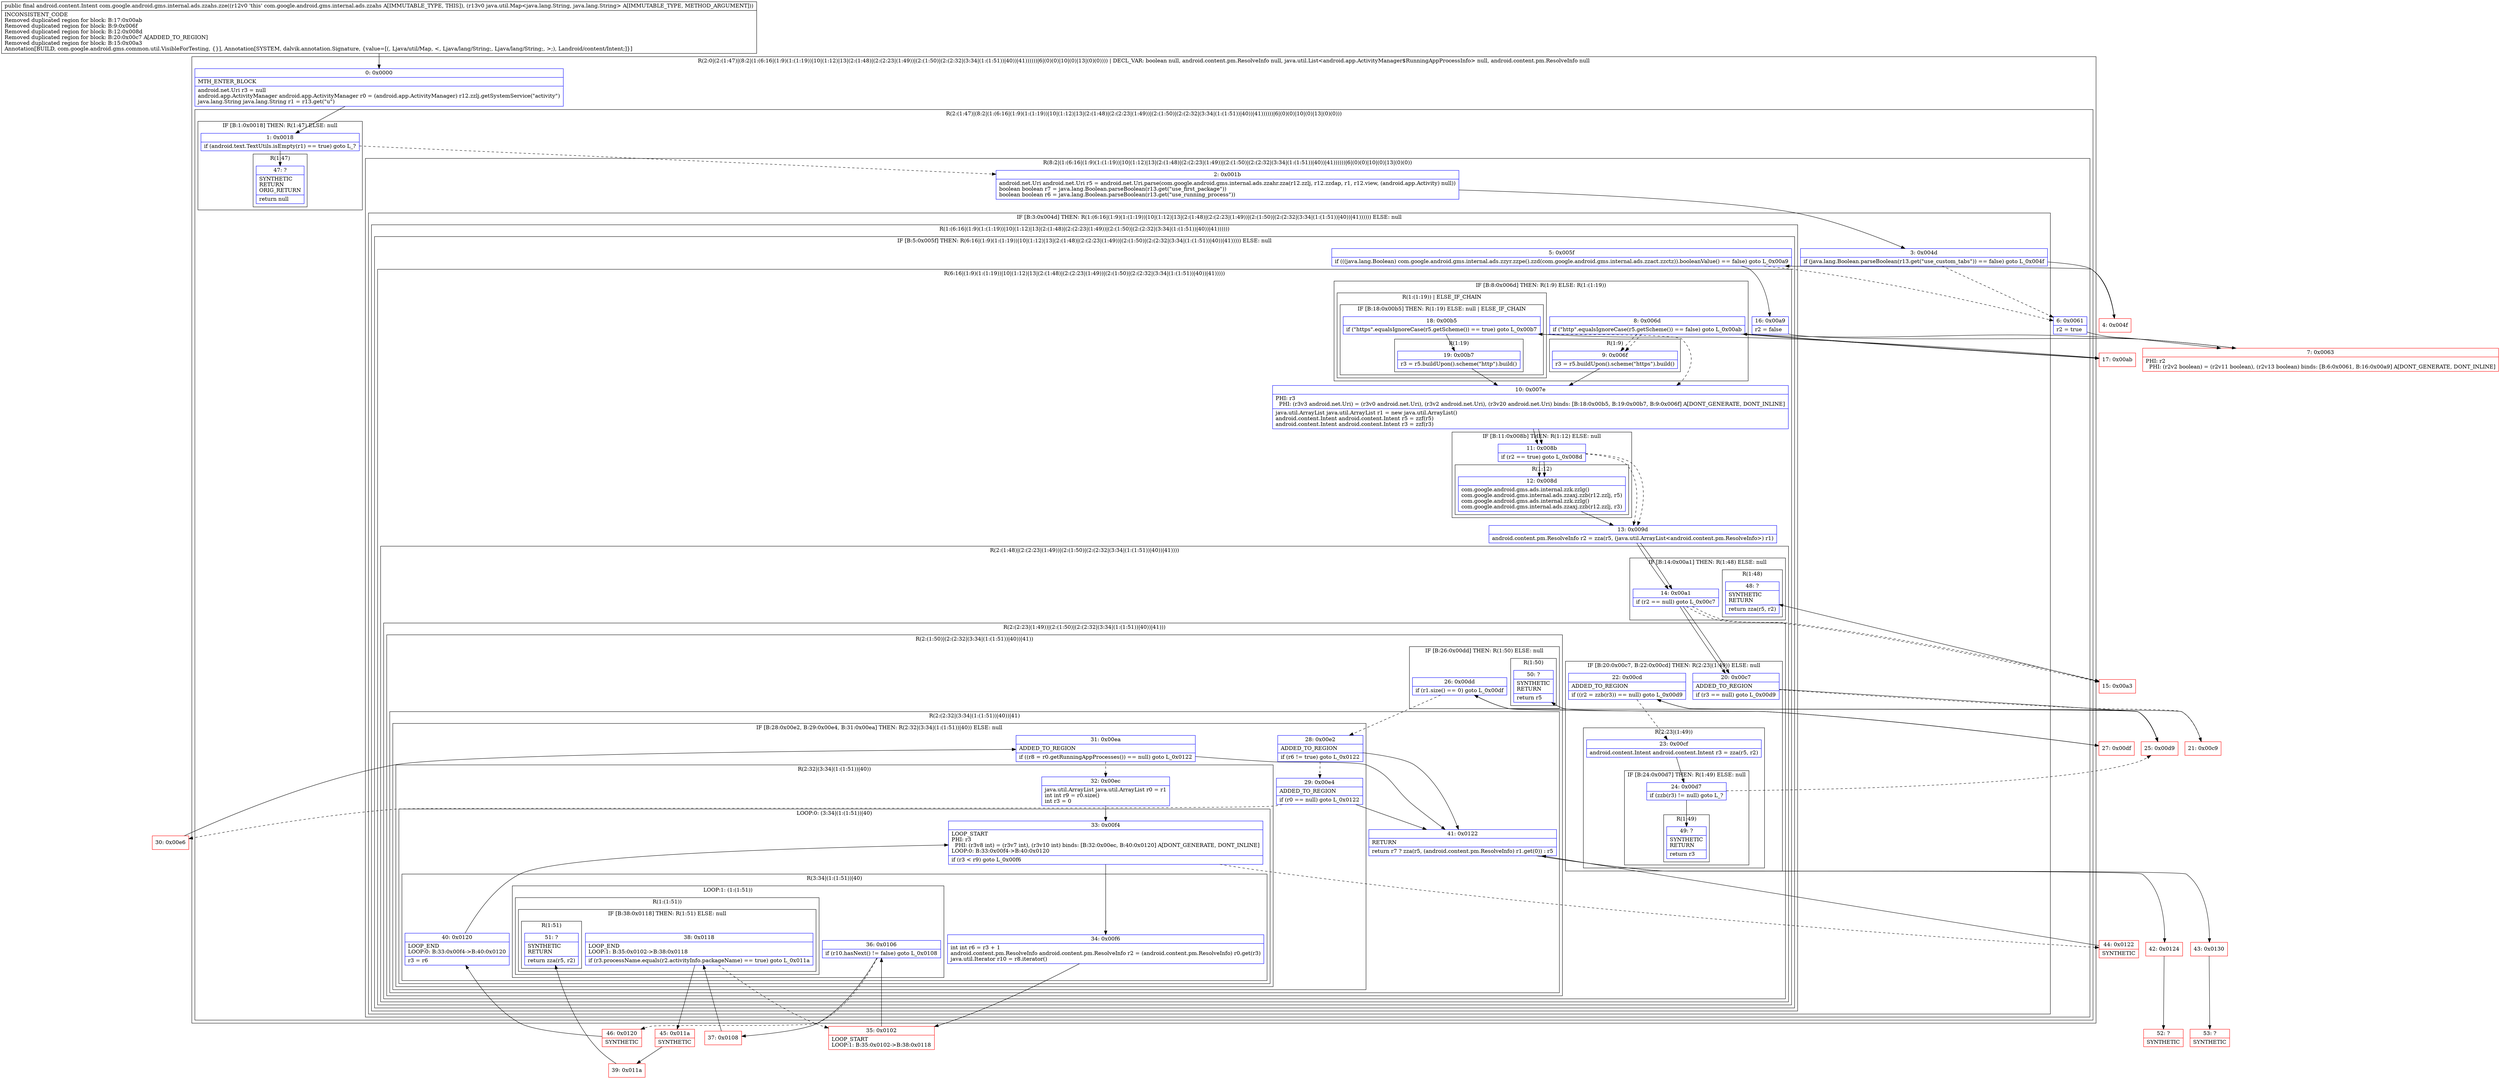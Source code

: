 digraph "CFG forcom.google.android.gms.internal.ads.zzahs.zze(Ljava\/util\/Map;)Landroid\/content\/Intent;" {
subgraph cluster_Region_81103384 {
label = "R(2:0|(2:(1:47)|(8:2|(1:(6:16|(1:9)(1:(1:19))|10|(1:12)|13|(2:(1:48)|(2:(2:23|(1:49))|(2:(1:50)|(2:(2:32|(3:34|(1:(1:51))|40))|41))))))|6|(0)(0)|10|(0)|13|(0)(0)))) | DECL_VAR: boolean null, android.content.pm.ResolveInfo null, java.util.List\<android.app.ActivityManager$RunningAppProcessInfo\> null, android.content.pm.ResolveInfo null\l";
node [shape=record,color=blue];
Node_0 [shape=record,label="{0\:\ 0x0000|MTH_ENTER_BLOCK\l|android.net.Uri r3 = null\landroid.app.ActivityManager android.app.ActivityManager r0 = (android.app.ActivityManager) r12.zzlj.getSystemService(\"activity\")\ljava.lang.String java.lang.String r1 = r13.get(\"u\")\l}"];
subgraph cluster_Region_2112701819 {
label = "R(2:(1:47)|(8:2|(1:(6:16|(1:9)(1:(1:19))|10|(1:12)|13|(2:(1:48)|(2:(2:23|(1:49))|(2:(1:50)|(2:(2:32|(3:34|(1:(1:51))|40))|41))))))|6|(0)(0)|10|(0)|13|(0)(0)))";
node [shape=record,color=blue];
subgraph cluster_IfRegion_1527904530 {
label = "IF [B:1:0x0018] THEN: R(1:47) ELSE: null";
node [shape=record,color=blue];
Node_1 [shape=record,label="{1\:\ 0x0018|if (android.text.TextUtils.isEmpty(r1) == true) goto L_?\l}"];
subgraph cluster_Region_34039036 {
label = "R(1:47)";
node [shape=record,color=blue];
Node_47 [shape=record,label="{47\:\ ?|SYNTHETIC\lRETURN\lORIG_RETURN\l|return null\l}"];
}
}
subgraph cluster_Region_848956139 {
label = "R(8:2|(1:(6:16|(1:9)(1:(1:19))|10|(1:12)|13|(2:(1:48)|(2:(2:23|(1:49))|(2:(1:50)|(2:(2:32|(3:34|(1:(1:51))|40))|41))))))|6|(0)(0)|10|(0)|13|(0)(0))";
node [shape=record,color=blue];
Node_2 [shape=record,label="{2\:\ 0x001b|android.net.Uri android.net.Uri r5 = android.net.Uri.parse(com.google.android.gms.internal.ads.zzahr.zza(r12.zzlj, r12.zzdap, r1, r12.view, (android.app.Activity) null))\lboolean boolean r7 = java.lang.Boolean.parseBoolean(r13.get(\"use_first_package\"))\lboolean boolean r6 = java.lang.Boolean.parseBoolean(r13.get(\"use_running_process\"))\l}"];
subgraph cluster_IfRegion_288183784 {
label = "IF [B:3:0x004d] THEN: R(1:(6:16|(1:9)(1:(1:19))|10|(1:12)|13|(2:(1:48)|(2:(2:23|(1:49))|(2:(1:50)|(2:(2:32|(3:34|(1:(1:51))|40))|41)))))) ELSE: null";
node [shape=record,color=blue];
Node_3 [shape=record,label="{3\:\ 0x004d|if (java.lang.Boolean.parseBoolean(r13.get(\"use_custom_tabs\")) == false) goto L_0x004f\l}"];
subgraph cluster_Region_1191786367 {
label = "R(1:(6:16|(1:9)(1:(1:19))|10|(1:12)|13|(2:(1:48)|(2:(2:23|(1:49))|(2:(1:50)|(2:(2:32|(3:34|(1:(1:51))|40))|41))))))";
node [shape=record,color=blue];
subgraph cluster_IfRegion_1347970168 {
label = "IF [B:5:0x005f] THEN: R(6:16|(1:9)(1:(1:19))|10|(1:12)|13|(2:(1:48)|(2:(2:23|(1:49))|(2:(1:50)|(2:(2:32|(3:34|(1:(1:51))|40))|41))))) ELSE: null";
node [shape=record,color=blue];
Node_5 [shape=record,label="{5\:\ 0x005f|if (((java.lang.Boolean) com.google.android.gms.internal.ads.zzyr.zzpe().zzd(com.google.android.gms.internal.ads.zzact.zzctz)).booleanValue() == false) goto L_0x00a9\l}"];
subgraph cluster_Region_439863039 {
label = "R(6:16|(1:9)(1:(1:19))|10|(1:12)|13|(2:(1:48)|(2:(2:23|(1:49))|(2:(1:50)|(2:(2:32|(3:34|(1:(1:51))|40))|41)))))";
node [shape=record,color=blue];
Node_16 [shape=record,label="{16\:\ 0x00a9|r2 = false\l}"];
subgraph cluster_IfRegion_2142624945 {
label = "IF [B:8:0x006d] THEN: R(1:9) ELSE: R(1:(1:19))";
node [shape=record,color=blue];
Node_8 [shape=record,label="{8\:\ 0x006d|if (\"http\".equalsIgnoreCase(r5.getScheme()) == false) goto L_0x00ab\l}"];
subgraph cluster_Region_1452393858 {
label = "R(1:9)";
node [shape=record,color=blue];
Node_9 [shape=record,label="{9\:\ 0x006f|r3 = r5.buildUpon().scheme(\"https\").build()\l}"];
}
subgraph cluster_Region_1774311947 {
label = "R(1:(1:19)) | ELSE_IF_CHAIN\l";
node [shape=record,color=blue];
subgraph cluster_IfRegion_496651518 {
label = "IF [B:18:0x00b5] THEN: R(1:19) ELSE: null | ELSE_IF_CHAIN\l";
node [shape=record,color=blue];
Node_18 [shape=record,label="{18\:\ 0x00b5|if (\"https\".equalsIgnoreCase(r5.getScheme()) == true) goto L_0x00b7\l}"];
subgraph cluster_Region_2139736785 {
label = "R(1:19)";
node [shape=record,color=blue];
Node_19 [shape=record,label="{19\:\ 0x00b7|r3 = r5.buildUpon().scheme(\"http\").build()\l}"];
}
}
}
}
Node_10 [shape=record,label="{10\:\ 0x007e|PHI: r3 \l  PHI: (r3v3 android.net.Uri) = (r3v0 android.net.Uri), (r3v2 android.net.Uri), (r3v20 android.net.Uri) binds: [B:18:0x00b5, B:19:0x00b7, B:9:0x006f] A[DONT_GENERATE, DONT_INLINE]\l|java.util.ArrayList java.util.ArrayList r1 = new java.util.ArrayList()\landroid.content.Intent android.content.Intent r5 = zzf(r5)\landroid.content.Intent android.content.Intent r3 = zzf(r3)\l}"];
subgraph cluster_IfRegion_314065102 {
label = "IF [B:11:0x008b] THEN: R(1:12) ELSE: null";
node [shape=record,color=blue];
Node_11 [shape=record,label="{11\:\ 0x008b|if (r2 == true) goto L_0x008d\l}"];
subgraph cluster_Region_1239028648 {
label = "R(1:12)";
node [shape=record,color=blue];
Node_12 [shape=record,label="{12\:\ 0x008d|com.google.android.gms.ads.internal.zzk.zzlg()\lcom.google.android.gms.internal.ads.zzaxj.zzb(r12.zzlj, r5)\lcom.google.android.gms.ads.internal.zzk.zzlg()\lcom.google.android.gms.internal.ads.zzaxj.zzb(r12.zzlj, r3)\l}"];
}
}
Node_13 [shape=record,label="{13\:\ 0x009d|android.content.pm.ResolveInfo r2 = zza(r5, (java.util.ArrayList\<android.content.pm.ResolveInfo\>) r1)\l}"];
subgraph cluster_Region_470036265 {
label = "R(2:(1:48)|(2:(2:23|(1:49))|(2:(1:50)|(2:(2:32|(3:34|(1:(1:51))|40))|41))))";
node [shape=record,color=blue];
subgraph cluster_IfRegion_288962266 {
label = "IF [B:14:0x00a1] THEN: R(1:48) ELSE: null";
node [shape=record,color=blue];
Node_14 [shape=record,label="{14\:\ 0x00a1|if (r2 == null) goto L_0x00c7\l}"];
subgraph cluster_Region_1232281507 {
label = "R(1:48)";
node [shape=record,color=blue];
Node_48 [shape=record,label="{48\:\ ?|SYNTHETIC\lRETURN\l|return zza(r5, r2)\l}"];
}
}
subgraph cluster_Region_258794357 {
label = "R(2:(2:23|(1:49))|(2:(1:50)|(2:(2:32|(3:34|(1:(1:51))|40))|41)))";
node [shape=record,color=blue];
subgraph cluster_IfRegion_1546130389 {
label = "IF [B:20:0x00c7, B:22:0x00cd] THEN: R(2:23|(1:49)) ELSE: null";
node [shape=record,color=blue];
Node_20 [shape=record,label="{20\:\ 0x00c7|ADDED_TO_REGION\l|if (r3 == null) goto L_0x00d9\l}"];
Node_22 [shape=record,label="{22\:\ 0x00cd|ADDED_TO_REGION\l|if ((r2 = zzb(r3)) == null) goto L_0x00d9\l}"];
subgraph cluster_Region_281785080 {
label = "R(2:23|(1:49))";
node [shape=record,color=blue];
Node_23 [shape=record,label="{23\:\ 0x00cf|android.content.Intent android.content.Intent r3 = zza(r5, r2)\l}"];
subgraph cluster_IfRegion_1588158714 {
label = "IF [B:24:0x00d7] THEN: R(1:49) ELSE: null";
node [shape=record,color=blue];
Node_24 [shape=record,label="{24\:\ 0x00d7|if (zzb(r3) != null) goto L_?\l}"];
subgraph cluster_Region_1261919824 {
label = "R(1:49)";
node [shape=record,color=blue];
Node_49 [shape=record,label="{49\:\ ?|SYNTHETIC\lRETURN\l|return r3\l}"];
}
}
}
}
subgraph cluster_Region_1746559249 {
label = "R(2:(1:50)|(2:(2:32|(3:34|(1:(1:51))|40))|41))";
node [shape=record,color=blue];
subgraph cluster_IfRegion_1070388640 {
label = "IF [B:26:0x00dd] THEN: R(1:50) ELSE: null";
node [shape=record,color=blue];
Node_26 [shape=record,label="{26\:\ 0x00dd|if (r1.size() == 0) goto L_0x00df\l}"];
subgraph cluster_Region_346656161 {
label = "R(1:50)";
node [shape=record,color=blue];
Node_50 [shape=record,label="{50\:\ ?|SYNTHETIC\lRETURN\l|return r5\l}"];
}
}
subgraph cluster_Region_1850596492 {
label = "R(2:(2:32|(3:34|(1:(1:51))|40))|41)";
node [shape=record,color=blue];
subgraph cluster_IfRegion_57970987 {
label = "IF [B:28:0x00e2, B:29:0x00e4, B:31:0x00ea] THEN: R(2:32|(3:34|(1:(1:51))|40)) ELSE: null";
node [shape=record,color=blue];
Node_28 [shape=record,label="{28\:\ 0x00e2|ADDED_TO_REGION\l|if (r6 != true) goto L_0x0122\l}"];
Node_29 [shape=record,label="{29\:\ 0x00e4|ADDED_TO_REGION\l|if (r0 == null) goto L_0x0122\l}"];
Node_31 [shape=record,label="{31\:\ 0x00ea|ADDED_TO_REGION\l|if ((r8 = r0.getRunningAppProcesses()) == null) goto L_0x0122\l}"];
subgraph cluster_Region_1887339291 {
label = "R(2:32|(3:34|(1:(1:51))|40))";
node [shape=record,color=blue];
Node_32 [shape=record,label="{32\:\ 0x00ec|java.util.ArrayList java.util.ArrayList r0 = r1\lint int r9 = r0.size()\lint r3 = 0\l}"];
subgraph cluster_LoopRegion_1687659688 {
label = "LOOP:0: (3:34|(1:(1:51))|40)";
node [shape=record,color=blue];
Node_33 [shape=record,label="{33\:\ 0x00f4|LOOP_START\lPHI: r3 \l  PHI: (r3v8 int) = (r3v7 int), (r3v10 int) binds: [B:32:0x00ec, B:40:0x0120] A[DONT_GENERATE, DONT_INLINE]\lLOOP:0: B:33:0x00f4\-\>B:40:0x0120\l|if (r3 \< r9) goto L_0x00f6\l}"];
subgraph cluster_Region_2017310401 {
label = "R(3:34|(1:(1:51))|40)";
node [shape=record,color=blue];
Node_34 [shape=record,label="{34\:\ 0x00f6|int int r6 = r3 + 1\landroid.content.pm.ResolveInfo android.content.pm.ResolveInfo r2 = (android.content.pm.ResolveInfo) r0.get(r3)\ljava.util.Iterator r10 = r8.iterator()\l}"];
subgraph cluster_LoopRegion_955577068 {
label = "LOOP:1: (1:(1:51))";
node [shape=record,color=blue];
Node_36 [shape=record,label="{36\:\ 0x0106|if (r10.hasNext() != false) goto L_0x0108\l}"];
subgraph cluster_Region_87359420 {
label = "R(1:(1:51))";
node [shape=record,color=blue];
subgraph cluster_IfRegion_1019269382 {
label = "IF [B:38:0x0118] THEN: R(1:51) ELSE: null";
node [shape=record,color=blue];
Node_38 [shape=record,label="{38\:\ 0x0118|LOOP_END\lLOOP:1: B:35:0x0102\-\>B:38:0x0118\l|if (r3.processName.equals(r2.activityInfo.packageName) == true) goto L_0x011a\l}"];
subgraph cluster_Region_234331087 {
label = "R(1:51)";
node [shape=record,color=blue];
Node_51 [shape=record,label="{51\:\ ?|SYNTHETIC\lRETURN\l|return zza(r5, r2)\l}"];
}
}
}
}
Node_40 [shape=record,label="{40\:\ 0x0120|LOOP_END\lLOOP:0: B:33:0x00f4\-\>B:40:0x0120\l|r3 = r6\l}"];
}
}
}
}
Node_41 [shape=record,label="{41\:\ 0x0122|RETURN\l|return r7 ? zza(r5, (android.content.pm.ResolveInfo) r1.get(0)) : r5\l}"];
}
}
}
}
}
}
}
}
Node_6 [shape=record,label="{6\:\ 0x0061|r2 = true\l}"];
subgraph cluster_IfRegion_985689007 {
label = "IF [B:8:0x006d] THEN: R(0) ELSE: R(0)";
node [shape=record,color=blue];
Node_8 [shape=record,label="{8\:\ 0x006d|if (\"http\".equalsIgnoreCase(r5.getScheme()) == false) goto L_0x00ab\l}"];
subgraph cluster_Region_1839973156 {
label = "R(0)";
node [shape=record,color=blue];
}
subgraph cluster_Region_1451369833 {
label = "R(0)";
node [shape=record,color=blue];
}
}
Node_10 [shape=record,label="{10\:\ 0x007e|PHI: r3 \l  PHI: (r3v3 android.net.Uri) = (r3v0 android.net.Uri), (r3v2 android.net.Uri), (r3v20 android.net.Uri) binds: [B:18:0x00b5, B:19:0x00b7, B:9:0x006f] A[DONT_GENERATE, DONT_INLINE]\l|java.util.ArrayList java.util.ArrayList r1 = new java.util.ArrayList()\landroid.content.Intent android.content.Intent r5 = zzf(r5)\landroid.content.Intent android.content.Intent r3 = zzf(r3)\l}"];
subgraph cluster_IfRegion_1241435847 {
label = "IF [B:11:0x008b] THEN: R(0) ELSE: null";
node [shape=record,color=blue];
Node_11 [shape=record,label="{11\:\ 0x008b|if (r2 == true) goto L_0x008d\l}"];
subgraph cluster_Region_1804927323 {
label = "R(0)";
node [shape=record,color=blue];
}
}
Node_13 [shape=record,label="{13\:\ 0x009d|android.content.pm.ResolveInfo r2 = zza(r5, (java.util.ArrayList\<android.content.pm.ResolveInfo\>) r1)\l}"];
subgraph cluster_IfRegion_1235580377 {
label = "IF [B:14:0x00a1] THEN: R(0) ELSE: R(0)";
node [shape=record,color=blue];
Node_14 [shape=record,label="{14\:\ 0x00a1|if (r2 == null) goto L_0x00c7\l}"];
subgraph cluster_Region_1486118382 {
label = "R(0)";
node [shape=record,color=blue];
}
subgraph cluster_Region_536511224 {
label = "R(0)";
node [shape=record,color=blue];
}
}
}
}
}
Node_4 [shape=record,color=red,label="{4\:\ 0x004f}"];
Node_7 [shape=record,color=red,label="{7\:\ 0x0063|PHI: r2 \l  PHI: (r2v2 boolean) = (r2v11 boolean), (r2v13 boolean) binds: [B:6:0x0061, B:16:0x00a9] A[DONT_GENERATE, DONT_INLINE]\l}"];
Node_15 [shape=record,color=red,label="{15\:\ 0x00a3}"];
Node_17 [shape=record,color=red,label="{17\:\ 0x00ab}"];
Node_21 [shape=record,color=red,label="{21\:\ 0x00c9}"];
Node_25 [shape=record,color=red,label="{25\:\ 0x00d9}"];
Node_27 [shape=record,color=red,label="{27\:\ 0x00df}"];
Node_30 [shape=record,color=red,label="{30\:\ 0x00e6}"];
Node_35 [shape=record,color=red,label="{35\:\ 0x0102|LOOP_START\lLOOP:1: B:35:0x0102\-\>B:38:0x0118\l}"];
Node_37 [shape=record,color=red,label="{37\:\ 0x0108}"];
Node_39 [shape=record,color=red,label="{39\:\ 0x011a}"];
Node_42 [shape=record,color=red,label="{42\:\ 0x0124}"];
Node_43 [shape=record,color=red,label="{43\:\ 0x0130}"];
Node_44 [shape=record,color=red,label="{44\:\ 0x0122|SYNTHETIC\l}"];
Node_45 [shape=record,color=red,label="{45\:\ 0x011a|SYNTHETIC\l}"];
Node_46 [shape=record,color=red,label="{46\:\ 0x0120|SYNTHETIC\l}"];
Node_52 [shape=record,color=red,label="{52\:\ ?|SYNTHETIC\l}"];
Node_53 [shape=record,color=red,label="{53\:\ ?|SYNTHETIC\l}"];
MethodNode[shape=record,label="{public final android.content.Intent com.google.android.gms.internal.ads.zzahs.zze((r12v0 'this' com.google.android.gms.internal.ads.zzahs A[IMMUTABLE_TYPE, THIS]), (r13v0 java.util.Map\<java.lang.String, java.lang.String\> A[IMMUTABLE_TYPE, METHOD_ARGUMENT]))  | INCONSISTENT_CODE\lRemoved duplicated region for block: B:17:0x00ab \lRemoved duplicated region for block: B:9:0x006f \lRemoved duplicated region for block: B:12:0x008d \lRemoved duplicated region for block: B:20:0x00c7 A[ADDED_TO_REGION]\lRemoved duplicated region for block: B:15:0x00a3 \lAnnotation[BUILD, com.google.android.gms.common.util.VisibleForTesting, \{\}], Annotation[SYSTEM, dalvik.annotation.Signature, \{value=[(, Ljava\/util\/Map, \<, Ljava\/lang\/String;, Ljava\/lang\/String;, \>;), Landroid\/content\/Intent;]\}]\l}"];
MethodNode -> Node_0;
Node_0 -> Node_1;
Node_1 -> Node_2[style=dashed];
Node_1 -> Node_47;
Node_2 -> Node_3;
Node_3 -> Node_4;
Node_3 -> Node_6[style=dashed];
Node_5 -> Node_6[style=dashed];
Node_5 -> Node_16;
Node_16 -> Node_7;
Node_8 -> Node_9[style=dashed];
Node_8 -> Node_17;
Node_9 -> Node_10;
Node_18 -> Node_10[style=dashed];
Node_18 -> Node_19;
Node_19 -> Node_10;
Node_10 -> Node_11;
Node_11 -> Node_12;
Node_11 -> Node_13[style=dashed];
Node_12 -> Node_13;
Node_13 -> Node_14;
Node_14 -> Node_15[style=dashed];
Node_14 -> Node_20;
Node_20 -> Node_21[style=dashed];
Node_20 -> Node_25;
Node_22 -> Node_23[style=dashed];
Node_22 -> Node_25;
Node_23 -> Node_24;
Node_24 -> Node_25[style=dashed];
Node_24 -> Node_49;
Node_26 -> Node_27;
Node_26 -> Node_28[style=dashed];
Node_28 -> Node_29[style=dashed];
Node_28 -> Node_41;
Node_29 -> Node_30[style=dashed];
Node_29 -> Node_41;
Node_31 -> Node_32[style=dashed];
Node_31 -> Node_41;
Node_32 -> Node_33;
Node_33 -> Node_34;
Node_33 -> Node_44[style=dashed];
Node_34 -> Node_35;
Node_36 -> Node_37;
Node_36 -> Node_46[style=dashed];
Node_38 -> Node_35[style=dashed];
Node_38 -> Node_45;
Node_40 -> Node_33;
Node_41 -> Node_42;
Node_41 -> Node_43;
Node_6 -> Node_7;
Node_8 -> Node_9[style=dashed];
Node_8 -> Node_17;
Node_10 -> Node_11;
Node_11 -> Node_12;
Node_11 -> Node_13[style=dashed];
Node_13 -> Node_14;
Node_14 -> Node_15[style=dashed];
Node_14 -> Node_20;
Node_4 -> Node_5;
Node_7 -> Node_8;
Node_15 -> Node_48;
Node_17 -> Node_18;
Node_21 -> Node_22;
Node_25 -> Node_26;
Node_27 -> Node_50;
Node_30 -> Node_31;
Node_35 -> Node_36;
Node_37 -> Node_38;
Node_39 -> Node_51;
Node_42 -> Node_52;
Node_43 -> Node_53;
Node_44 -> Node_41;
Node_45 -> Node_39;
Node_46 -> Node_40;
}

